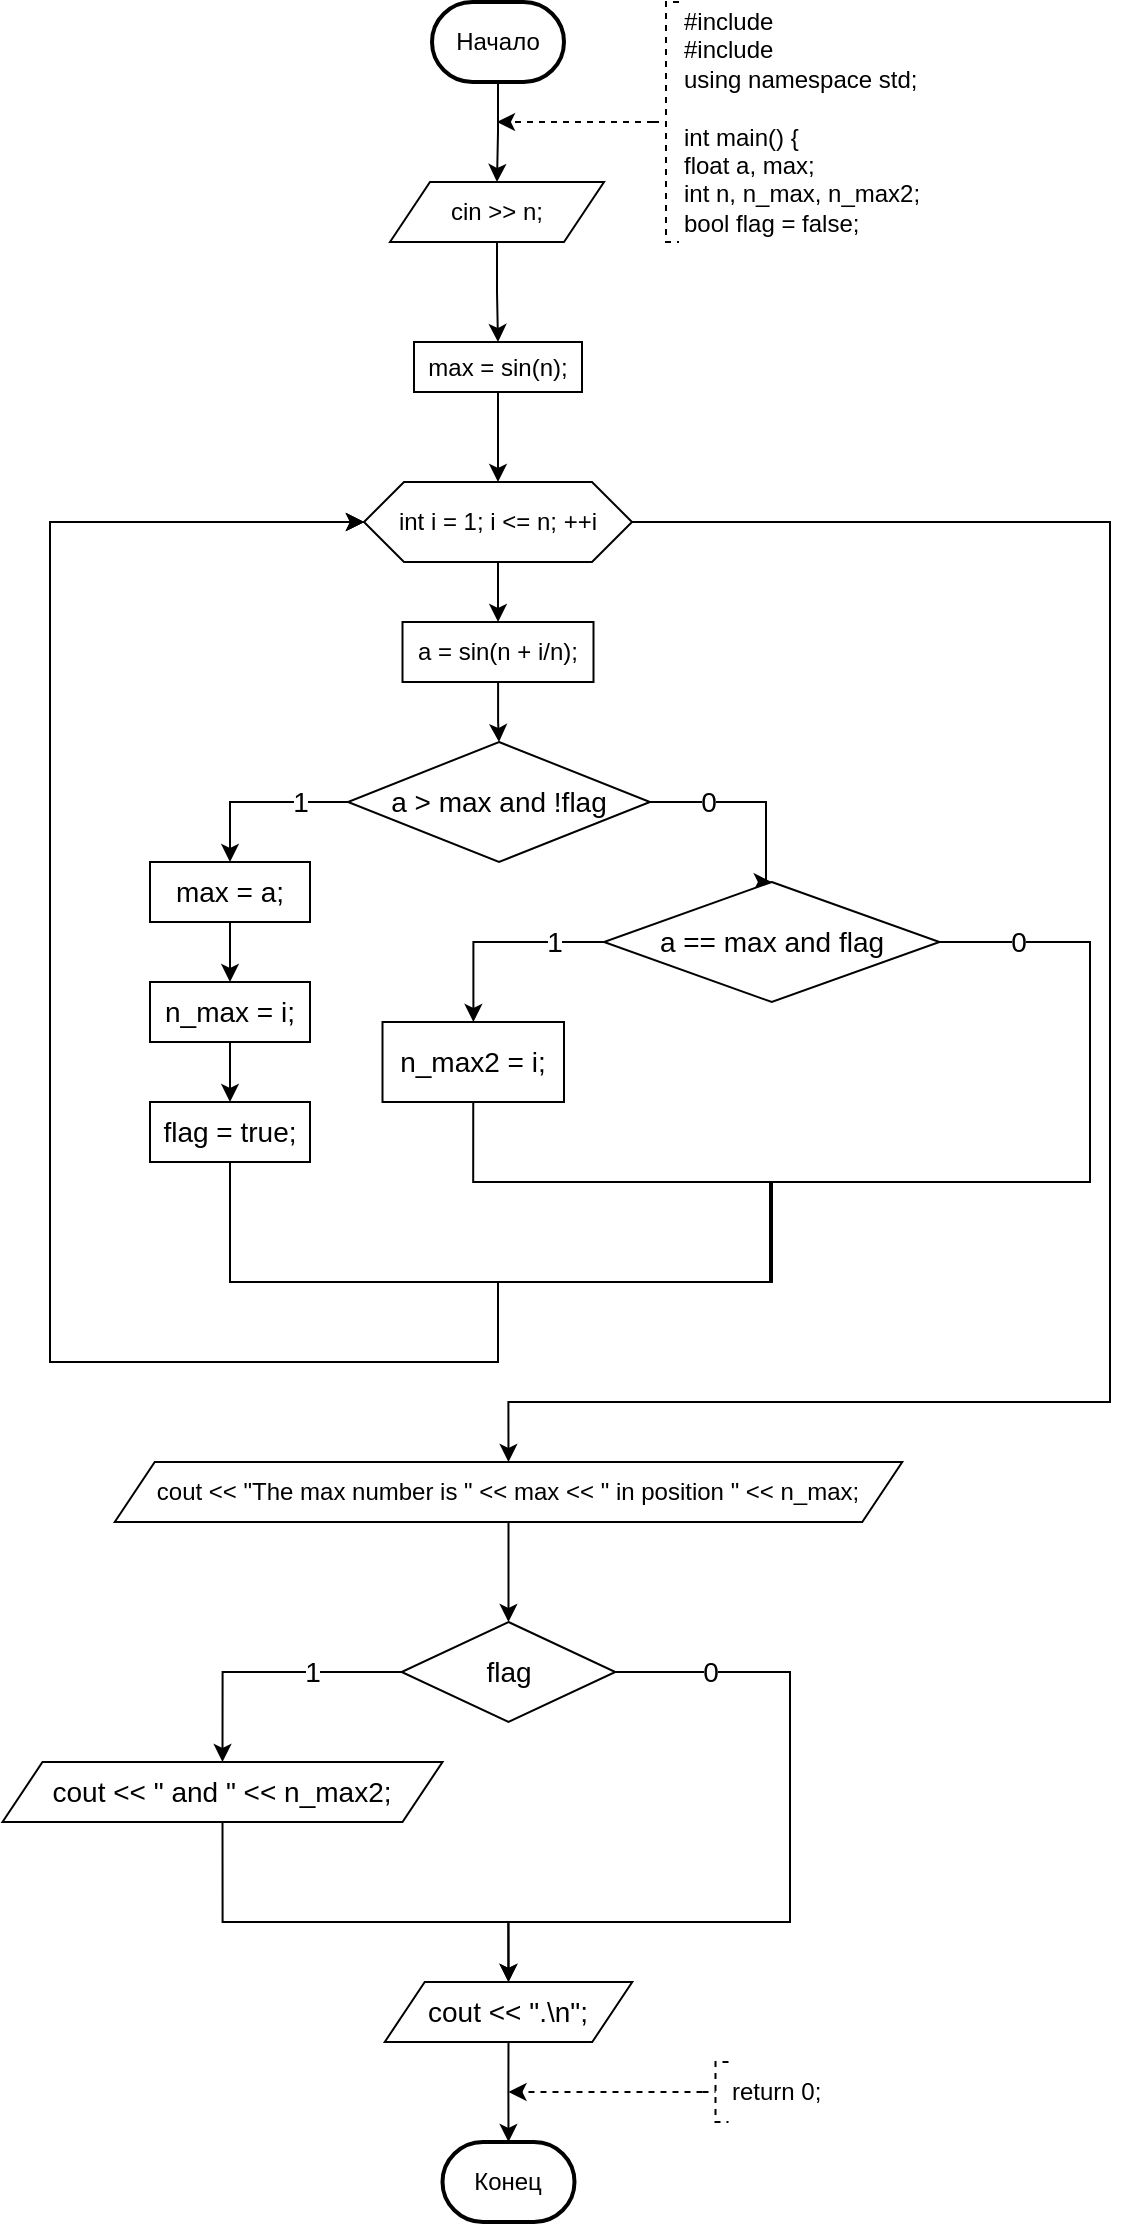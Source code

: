 <mxfile version="16.0.0" type="google"><diagram id="EUlOJftsKQ0GlZv1yZIV" name="Страница 1"><mxGraphModel dx="1051" dy="619" grid="1" gridSize="10" guides="1" tooltips="1" connect="1" arrows="1" fold="1" page="1" pageScale="1" pageWidth="827" pageHeight="1169" math="0" shadow="0"><root><mxCell id="0"/><mxCell id="1" parent="0"/><mxCell id="_x1qcgTmHW_U_UD3ZnwB-1" style="edgeStyle=orthogonalEdgeStyle;rounded=0;orthogonalLoop=1;jettySize=auto;html=1;entryX=0.5;entryY=0;entryDx=0;entryDy=0;exitX=0.5;exitY=1;exitDx=0;exitDy=0;exitPerimeter=0;" edge="1" parent="1" source="_x1qcgTmHW_U_UD3ZnwB-2" target="_x1qcgTmHW_U_UD3ZnwB-4"><mxGeometry relative="1" as="geometry"><mxPoint x="404" y="80" as="sourcePoint"/><Array as="points"/></mxGeometry></mxCell><mxCell id="_x1qcgTmHW_U_UD3ZnwB-2" value="Начало" style="strokeWidth=2;html=1;shape=mxgraph.flowchart.terminator;whiteSpace=wrap;" vertex="1" parent="1"><mxGeometry x="381" y="40" width="66" height="40" as="geometry"/></mxCell><mxCell id="_x1qcgTmHW_U_UD3ZnwB-3" style="edgeStyle=orthogonalEdgeStyle;rounded=0;orthogonalLoop=1;jettySize=auto;html=1;entryX=0.5;entryY=0;entryDx=0;entryDy=0;" edge="1" parent="1" source="_x1qcgTmHW_U_UD3ZnwB-4" target="_x1qcgTmHW_U_UD3ZnwB-8"><mxGeometry relative="1" as="geometry"/></mxCell><mxCell id="_x1qcgTmHW_U_UD3ZnwB-4" value="cin &amp;gt;&amp;gt; n;" style="shape=parallelogram;perimeter=parallelogramPerimeter;whiteSpace=wrap;html=1;fixedSize=1;" vertex="1" parent="1"><mxGeometry x="360" y="130" width="107" height="30" as="geometry"/></mxCell><mxCell id="_x1qcgTmHW_U_UD3ZnwB-5" style="edgeStyle=orthogonalEdgeStyle;rounded=0;orthogonalLoop=1;jettySize=auto;html=1;dashed=1;" edge="1" parent="1" source="_x1qcgTmHW_U_UD3ZnwB-6"><mxGeometry relative="1" as="geometry"><mxPoint x="413.5" y="100.0" as="targetPoint"/><Array as="points"><mxPoint x="465.5" y="100"/><mxPoint x="465.5" y="100"/></Array></mxGeometry></mxCell><mxCell id="_x1qcgTmHW_U_UD3ZnwB-6" value="#include &lt;br&gt;#include &lt;br&gt;using namespace std;&lt;br&gt;&lt;br&gt;int main() {&lt;br&gt;&#9;float a, max;&lt;br&gt;&#9;int n, n_max, n_max2;&lt;br&gt;&#9;bool flag = false;" style="strokeWidth=1;html=1;shape=mxgraph.flowchart.annotation_2;align=left;labelPosition=right;pointerEvents=1;dashed=1;" vertex="1" parent="1"><mxGeometry x="491.5" y="40" width="13" height="120" as="geometry"/></mxCell><mxCell id="_x1qcgTmHW_U_UD3ZnwB-7" style="edgeStyle=orthogonalEdgeStyle;rounded=0;orthogonalLoop=1;jettySize=auto;html=1;entryX=0.5;entryY=0;entryDx=0;entryDy=0;" edge="1" parent="1" source="_x1qcgTmHW_U_UD3ZnwB-8" target="_x1qcgTmHW_U_UD3ZnwB-11"><mxGeometry relative="1" as="geometry"/></mxCell><mxCell id="_x1qcgTmHW_U_UD3ZnwB-8" value="max = sin(n);" style="rounded=0;whiteSpace=wrap;html=1;" vertex="1" parent="1"><mxGeometry x="372" y="210" width="84" height="25" as="geometry"/></mxCell><mxCell id="_x1qcgTmHW_U_UD3ZnwB-9" value="" style="edgeStyle=orthogonalEdgeStyle;rounded=0;orthogonalLoop=1;jettySize=auto;html=1;" edge="1" parent="1" source="_x1qcgTmHW_U_UD3ZnwB-11" target="_x1qcgTmHW_U_UD3ZnwB-13"><mxGeometry relative="1" as="geometry"/></mxCell><mxCell id="_x1qcgTmHW_U_UD3ZnwB-10" style="edgeStyle=orthogonalEdgeStyle;rounded=0;orthogonalLoop=1;jettySize=auto;html=1;entryX=0.5;entryY=0;entryDx=0;entryDy=0;" edge="1" parent="1" source="_x1qcgTmHW_U_UD3ZnwB-11" target="_x1qcgTmHW_U_UD3ZnwB-16"><mxGeometry relative="1" as="geometry"><Array as="points"><mxPoint x="720" y="300"/><mxPoint x="720" y="740"/><mxPoint x="419" y="740"/></Array></mxGeometry></mxCell><mxCell id="_x1qcgTmHW_U_UD3ZnwB-11" value="int i = 1; i &lt;= n; ++i" style="shape=hexagon;perimeter=hexagonPerimeter2;whiteSpace=wrap;html=1;fixedSize=1;" vertex="1" parent="1"><mxGeometry x="347" y="280" width="134" height="40" as="geometry"/></mxCell><mxCell id="_x1qcgTmHW_U_UD3ZnwB-12" value="" style="edgeStyle=orthogonalEdgeStyle;rounded=0;orthogonalLoop=1;jettySize=auto;html=1;entryX=0.5;entryY=0;entryDx=0;entryDy=0;" edge="1" parent="1" source="_x1qcgTmHW_U_UD3ZnwB-13" target="_x1qcgTmHW_U_UD3ZnwB-23"><mxGeometry relative="1" as="geometry"><mxPoint x="413.526" y="410" as="targetPoint"/></mxGeometry></mxCell><mxCell id="_x1qcgTmHW_U_UD3ZnwB-13" value="a = sin(n + i/n);" style="whiteSpace=wrap;html=1;" vertex="1" parent="1"><mxGeometry x="366.25" y="350" width="95.5" height="30" as="geometry"/></mxCell><mxCell id="_x1qcgTmHW_U_UD3ZnwB-42" style="edgeStyle=orthogonalEdgeStyle;rounded=0;sketch=0;orthogonalLoop=1;jettySize=auto;html=1;exitX=0.5;exitY=1;exitDx=0;exitDy=0;entryX=0.5;entryY=0;entryDx=0;entryDy=0;fontSize=14;strokeColor=default;" edge="1" parent="1" source="_x1qcgTmHW_U_UD3ZnwB-16" target="_x1qcgTmHW_U_UD3ZnwB-40"><mxGeometry relative="1" as="geometry"/></mxCell><mxCell id="_x1qcgTmHW_U_UD3ZnwB-16" value="cout &lt;&lt; &quot;The max number is &quot; &lt;&lt; max &lt;&lt; &quot; in position &quot; &lt;&lt; n_max;" style="shape=parallelogram;perimeter=parallelogramPerimeter;whiteSpace=wrap;html=1;fixedSize=1;" vertex="1" parent="1"><mxGeometry x="222.37" y="770" width="393.75" height="30" as="geometry"/></mxCell><mxCell id="_x1qcgTmHW_U_UD3ZnwB-18" value="Конец" style="strokeWidth=2;html=1;shape=mxgraph.flowchart.terminator;whiteSpace=wrap;" vertex="1" parent="1"><mxGeometry x="386.25" y="1110" width="66" height="40" as="geometry"/></mxCell><mxCell id="_x1qcgTmHW_U_UD3ZnwB-19" style="edgeStyle=orthogonalEdgeStyle;rounded=0;orthogonalLoop=1;jettySize=auto;html=1;exitX=0;exitY=0.5;exitDx=0;exitDy=0;exitPerimeter=0;dashed=1;" edge="1" parent="1" source="_x1qcgTmHW_U_UD3ZnwB-20"><mxGeometry relative="1" as="geometry"><mxPoint x="419.25" y="1085" as="targetPoint"/><mxPoint x="509.25" y="1160" as="sourcePoint"/></mxGeometry></mxCell><mxCell id="_x1qcgTmHW_U_UD3ZnwB-20" value="return 0;" style="strokeWidth=1;html=1;shape=mxgraph.flowchart.annotation_2;align=left;labelPosition=right;pointerEvents=1;dashed=1;" vertex="1" parent="1"><mxGeometry x="516.25" y="1070" width="13" height="30" as="geometry"/></mxCell><mxCell id="_x1qcgTmHW_U_UD3ZnwB-21" value="1" style="edgeStyle=orthogonalEdgeStyle;rounded=0;orthogonalLoop=1;jettySize=auto;html=1;entryX=0.5;entryY=0;entryDx=0;entryDy=0;fontSize=14;exitX=0;exitY=0.5;exitDx=0;exitDy=0;" edge="1" parent="1" source="_x1qcgTmHW_U_UD3ZnwB-23" target="_x1qcgTmHW_U_UD3ZnwB-24"><mxGeometry x="-0.459" relative="1" as="geometry"><Array as="points"><mxPoint x="280" y="440"/></Array><mxPoint as="offset"/></mxGeometry></mxCell><mxCell id="_x1qcgTmHW_U_UD3ZnwB-22" value="0" style="edgeStyle=orthogonalEdgeStyle;rounded=0;orthogonalLoop=1;jettySize=auto;html=1;fontSize=14;entryX=0.5;entryY=0;entryDx=0;entryDy=0;exitX=1;exitY=0.5;exitDx=0;exitDy=0;" edge="1" parent="1" source="_x1qcgTmHW_U_UD3ZnwB-23" target="_x1qcgTmHW_U_UD3ZnwB-30"><mxGeometry x="-0.435" relative="1" as="geometry"><mxPoint as="offset"/><mxPoint x="548.053" y="480" as="targetPoint"/><Array as="points"><mxPoint x="548" y="440"/></Array></mxGeometry></mxCell><mxCell id="_x1qcgTmHW_U_UD3ZnwB-23" value="a &gt; max and !flag" style="rhombus;whiteSpace=wrap;html=1;fontSize=14;" vertex="1" parent="1"><mxGeometry x="339" y="410" width="151" height="60" as="geometry"/></mxCell><mxCell id="_x1qcgTmHW_U_UD3ZnwB-27" value="" style="edgeStyle=orthogonalEdgeStyle;curved=0;rounded=1;sketch=0;orthogonalLoop=1;jettySize=auto;html=1;" edge="1" parent="1" source="_x1qcgTmHW_U_UD3ZnwB-24" target="_x1qcgTmHW_U_UD3ZnwB-26"><mxGeometry relative="1" as="geometry"/></mxCell><mxCell id="_x1qcgTmHW_U_UD3ZnwB-24" value="max = a;" style="rounded=0;whiteSpace=wrap;html=1;fontSize=14;" vertex="1" parent="1"><mxGeometry x="240" y="470" width="80" height="30" as="geometry"/></mxCell><mxCell id="_x1qcgTmHW_U_UD3ZnwB-29" value="" style="edgeStyle=orthogonalEdgeStyle;curved=0;rounded=1;sketch=0;orthogonalLoop=1;jettySize=auto;html=1;" edge="1" parent="1" source="_x1qcgTmHW_U_UD3ZnwB-26" target="_x1qcgTmHW_U_UD3ZnwB-28"><mxGeometry relative="1" as="geometry"/></mxCell><mxCell id="_x1qcgTmHW_U_UD3ZnwB-26" value="n_max = i;" style="rounded=0;whiteSpace=wrap;html=1;fontSize=14;" vertex="1" parent="1"><mxGeometry x="240" y="530" width="80" height="30" as="geometry"/></mxCell><mxCell id="_x1qcgTmHW_U_UD3ZnwB-37" style="edgeStyle=orthogonalEdgeStyle;rounded=0;sketch=0;orthogonalLoop=1;jettySize=auto;html=1;entryX=0;entryY=0.5;entryDx=0;entryDy=0;fontSize=14;strokeColor=default;" edge="1" parent="1" source="_x1qcgTmHW_U_UD3ZnwB-28" target="_x1qcgTmHW_U_UD3ZnwB-11"><mxGeometry relative="1" as="geometry"><Array as="points"><mxPoint x="280" y="680"/><mxPoint x="414" y="680"/><mxPoint x="414" y="720"/><mxPoint x="190" y="720"/><mxPoint x="190" y="300"/></Array></mxGeometry></mxCell><mxCell id="_x1qcgTmHW_U_UD3ZnwB-28" value="flag = true;" style="rounded=0;whiteSpace=wrap;html=1;fontSize=14;" vertex="1" parent="1"><mxGeometry x="240" y="590" width="80" height="30" as="geometry"/></mxCell><mxCell id="_x1qcgTmHW_U_UD3ZnwB-34" value="1" style="edgeStyle=orthogonalEdgeStyle;rounded=0;sketch=0;orthogonalLoop=1;jettySize=auto;html=1;strokeColor=default;fontSize=14;" edge="1" parent="1" source="_x1qcgTmHW_U_UD3ZnwB-30" target="_x1qcgTmHW_U_UD3ZnwB-33"><mxGeometry x="-0.514" relative="1" as="geometry"><mxPoint as="offset"/></mxGeometry></mxCell><mxCell id="_x1qcgTmHW_U_UD3ZnwB-35" value="0" style="edgeStyle=orthogonalEdgeStyle;rounded=0;sketch=0;orthogonalLoop=1;jettySize=auto;html=1;exitX=1;exitY=0.5;exitDx=0;exitDy=0;fontSize=14;strokeColor=default;entryX=0;entryY=0.5;entryDx=0;entryDy=0;" edge="1" parent="1" source="_x1qcgTmHW_U_UD3ZnwB-30" target="_x1qcgTmHW_U_UD3ZnwB-11"><mxGeometry x="-0.945" relative="1" as="geometry"><mxPoint x="290" y="300" as="targetPoint"/><Array as="points"><mxPoint x="710" y="510"/><mxPoint x="710" y="630"/><mxPoint x="551" y="630"/><mxPoint x="551" y="680"/><mxPoint x="414" y="680"/><mxPoint x="414" y="720"/><mxPoint x="190" y="720"/><mxPoint x="190" y="300"/></Array><mxPoint x="1" as="offset"/></mxGeometry></mxCell><mxCell id="_x1qcgTmHW_U_UD3ZnwB-30" value="a == max and flag" style="rhombus;whiteSpace=wrap;html=1;fontSize=14;" vertex="1" parent="1"><mxGeometry x="467" y="480" width="167.75" height="60" as="geometry"/></mxCell><mxCell id="_x1qcgTmHW_U_UD3ZnwB-36" style="edgeStyle=orthogonalEdgeStyle;rounded=0;sketch=0;orthogonalLoop=1;jettySize=auto;html=1;fontSize=14;strokeColor=default;entryX=0;entryY=0.5;entryDx=0;entryDy=0;exitX=0.5;exitY=1;exitDx=0;exitDy=0;" edge="1" parent="1" source="_x1qcgTmHW_U_UD3ZnwB-33" target="_x1qcgTmHW_U_UD3ZnwB-11"><mxGeometry relative="1" as="geometry"><mxPoint x="270" y="310" as="targetPoint"/><Array as="points"><mxPoint x="402" y="630"/><mxPoint x="550" y="630"/><mxPoint x="550" y="680"/><mxPoint x="414" y="680"/><mxPoint x="414" y="720"/><mxPoint x="190" y="720"/><mxPoint x="190" y="300"/></Array></mxGeometry></mxCell><mxCell id="_x1qcgTmHW_U_UD3ZnwB-33" value="n_max2 = i;" style="whiteSpace=wrap;html=1;fontSize=14;" vertex="1" parent="1"><mxGeometry x="356.25" y="550" width="90.75" height="40" as="geometry"/></mxCell><mxCell id="_x1qcgTmHW_U_UD3ZnwB-39" value="1" style="edgeStyle=orthogonalEdgeStyle;rounded=0;sketch=0;orthogonalLoop=1;jettySize=auto;html=1;strokeColor=default;fontSize=14;entryX=0.5;entryY=0;entryDx=0;entryDy=0;exitX=0;exitY=0.5;exitDx=0;exitDy=0;" edge="1" parent="1" source="_x1qcgTmHW_U_UD3ZnwB-40" target="_x1qcgTmHW_U_UD3ZnwB-43"><mxGeometry x="-0.319" relative="1" as="geometry"><mxPoint x="1" as="offset"/><mxPoint x="305.421" y="920" as="targetPoint"/><Array as="points"><mxPoint x="276" y="875"/></Array></mxGeometry></mxCell><mxCell id="_x1qcgTmHW_U_UD3ZnwB-44" value="0" style="edgeStyle=orthogonalEdgeStyle;rounded=0;sketch=0;orthogonalLoop=1;jettySize=auto;html=1;exitX=1;exitY=0.5;exitDx=0;exitDy=0;fontSize=14;strokeColor=default;entryX=0.5;entryY=0;entryDx=0;entryDy=0;" edge="1" parent="1" source="_x1qcgTmHW_U_UD3ZnwB-40" target="_x1qcgTmHW_U_UD3ZnwB-45"><mxGeometry x="-0.753" relative="1" as="geometry"><mxPoint x="419" y="1000" as="targetPoint"/><Array as="points"><mxPoint x="560" y="875"/><mxPoint x="560" y="1000"/><mxPoint x="419" y="1000"/></Array><mxPoint as="offset"/></mxGeometry></mxCell><mxCell id="_x1qcgTmHW_U_UD3ZnwB-40" value="flag" style="rhombus;whiteSpace=wrap;html=1;fontSize=14;" vertex="1" parent="1"><mxGeometry x="365.8" y="850" width="106.88" height="50" as="geometry"/></mxCell><mxCell id="_x1qcgTmHW_U_UD3ZnwB-47" style="edgeStyle=orthogonalEdgeStyle;rounded=0;sketch=0;orthogonalLoop=1;jettySize=auto;html=1;exitX=0.5;exitY=1;exitDx=0;exitDy=0;entryX=0.5;entryY=0;entryDx=0;entryDy=0;fontSize=14;strokeColor=default;" edge="1" parent="1" source="_x1qcgTmHW_U_UD3ZnwB-43" target="_x1qcgTmHW_U_UD3ZnwB-45"><mxGeometry relative="1" as="geometry"><Array as="points"><mxPoint x="276" y="1000"/><mxPoint x="419" y="1000"/></Array></mxGeometry></mxCell><mxCell id="_x1qcgTmHW_U_UD3ZnwB-43" value="cout &lt;&lt; &quot; and &quot; &lt;&lt; n_max2;" style="shape=parallelogram;perimeter=parallelogramPerimeter;whiteSpace=wrap;html=1;fixedSize=1;rounded=0;sketch=0;fontSize=14;" vertex="1" parent="1"><mxGeometry x="166.25" y="920" width="220" height="30" as="geometry"/></mxCell><mxCell id="_x1qcgTmHW_U_UD3ZnwB-46" style="edgeStyle=orthogonalEdgeStyle;rounded=0;sketch=0;orthogonalLoop=1;jettySize=auto;html=1;exitX=0.5;exitY=1;exitDx=0;exitDy=0;entryX=0.5;entryY=0;entryDx=0;entryDy=0;entryPerimeter=0;fontSize=14;strokeColor=default;" edge="1" parent="1" source="_x1qcgTmHW_U_UD3ZnwB-45" target="_x1qcgTmHW_U_UD3ZnwB-18"><mxGeometry relative="1" as="geometry"/></mxCell><mxCell id="_x1qcgTmHW_U_UD3ZnwB-45" value="cout &lt;&lt; &quot;.\n&quot;;" style="shape=parallelogram;perimeter=parallelogramPerimeter;whiteSpace=wrap;html=1;fixedSize=1;rounded=0;sketch=0;fontSize=14;" vertex="1" parent="1"><mxGeometry x="357.37" y="1030" width="123.75" height="30" as="geometry"/></mxCell></root></mxGraphModel></diagram></mxfile>